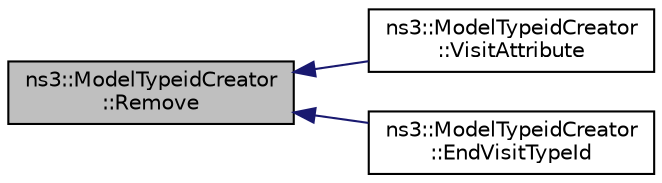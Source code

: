 digraph "ns3::ModelTypeidCreator::Remove"
{
  edge [fontname="Helvetica",fontsize="10",labelfontname="Helvetica",labelfontsize="10"];
  node [fontname="Helvetica",fontsize="10",shape=record];
  rankdir="LR";
  Node1 [label="ns3::ModelTypeidCreator\l::Remove",height=0.2,width=0.4,color="black", fillcolor="grey75", style="filled", fontcolor="black"];
  Node1 -> Node2 [dir="back",color="midnightblue",fontsize="10",style="solid"];
  Node2 [label="ns3::ModelTypeidCreator\l::VisitAttribute",height=0.2,width=0.4,color="black", fillcolor="white", style="filled",URL="$d4/d3b/classns3_1_1ModelTypeidCreator.html#af0ede4f2ab9803653302625bf522d150",tooltip="This method will add a ModelTypeid to the GtkTreeIterator. "];
  Node1 -> Node3 [dir="back",color="midnightblue",fontsize="10",style="solid"];
  Node3 [label="ns3::ModelTypeidCreator\l::EndVisitTypeId",height=0.2,width=0.4,color="black", fillcolor="white", style="filled",URL="$d4/d3b/classns3_1_1ModelTypeidCreator.html#ae4364ba8b23673c42543af0640b6da80",tooltip="Remove the last gtk tree iterator. "];
}
